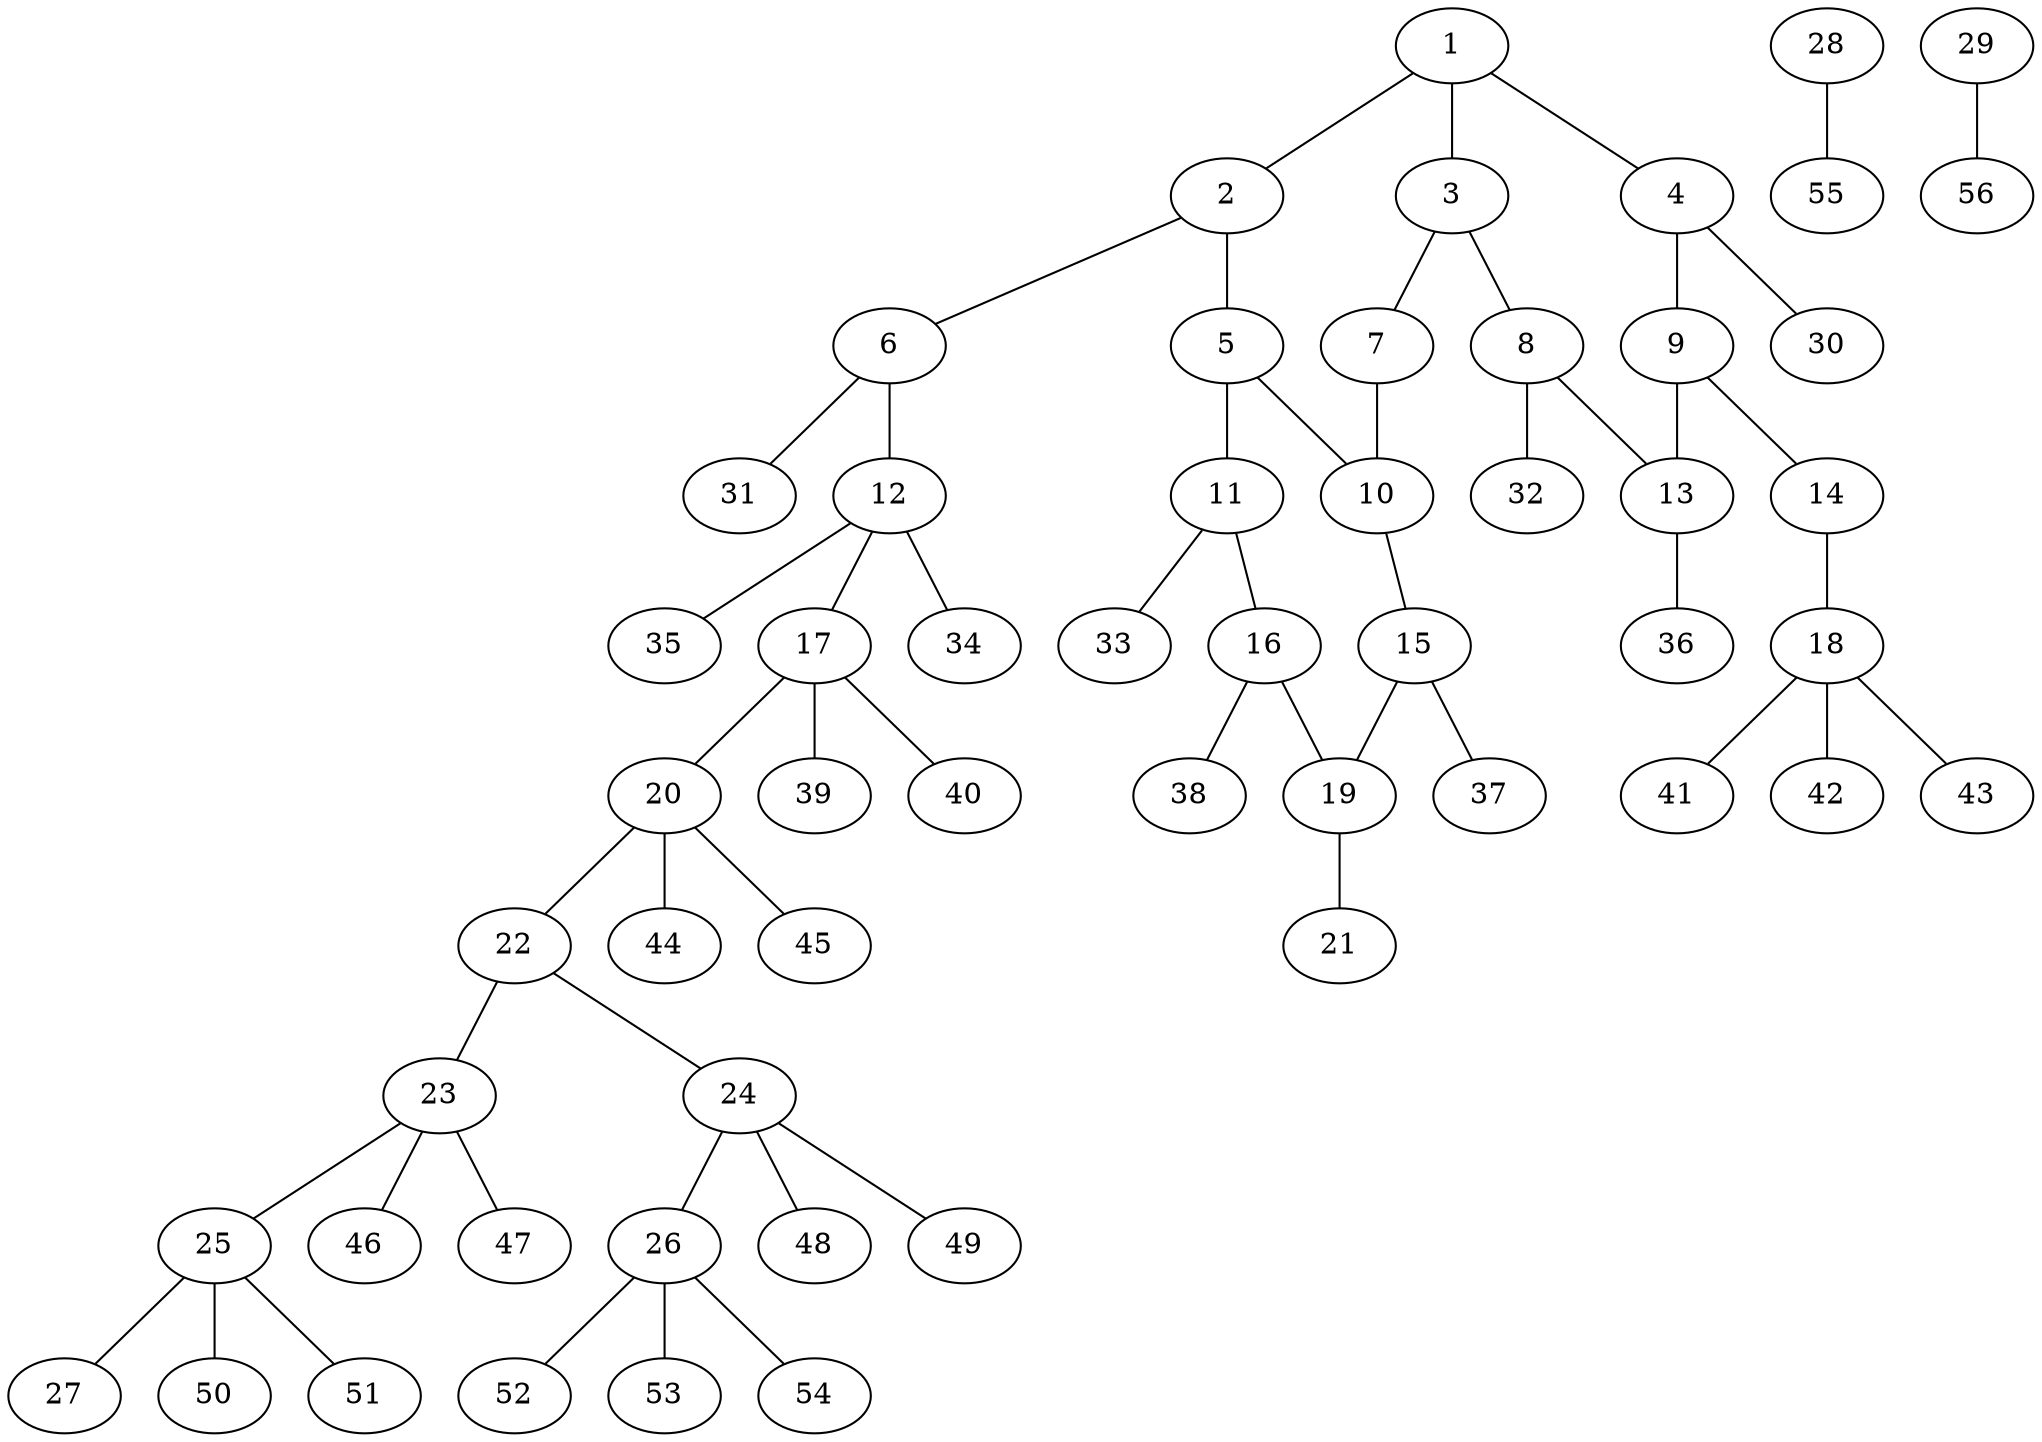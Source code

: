 graph molecule_2541 {
	1	 [chem=C];
	2	 [chem=C];
	1 -- 2	 [valence=2];
	3	 [chem=C];
	1 -- 3	 [valence=1];
	4	 [chem=C];
	1 -- 4	 [valence=1];
	5	 [chem=C];
	2 -- 5	 [valence=1];
	6	 [chem=N];
	2 -- 6	 [valence=1];
	7	 [chem=N];
	3 -- 7	 [valence=2];
	8	 [chem=C];
	3 -- 8	 [valence=1];
	9	 [chem=C];
	4 -- 9	 [valence=2];
	30	 [chem=H];
	4 -- 30	 [valence=1];
	10	 [chem=C];
	5 -- 10	 [valence=1];
	11	 [chem=C];
	5 -- 11	 [valence=2];
	12	 [chem=C];
	6 -- 12	 [valence=1];
	31	 [chem=H];
	6 -- 31	 [valence=1];
	7 -- 10	 [valence=1];
	13	 [chem=C];
	8 -- 13	 [valence=2];
	32	 [chem=H];
	8 -- 32	 [valence=1];
	9 -- 13	 [valence=1];
	14	 [chem=O];
	9 -- 14	 [valence=1];
	15	 [chem=C];
	10 -- 15	 [valence=2];
	16	 [chem=C];
	11 -- 16	 [valence=1];
	33	 [chem=H];
	11 -- 33	 [valence=1];
	17	 [chem=C];
	12 -- 17	 [valence=1];
	34	 [chem=H];
	12 -- 34	 [valence=1];
	35	 [chem=H];
	12 -- 35	 [valence=1];
	36	 [chem=H];
	13 -- 36	 [valence=1];
	18	 [chem=C];
	14 -- 18	 [valence=1];
	19	 [chem=C];
	15 -- 19	 [valence=1];
	37	 [chem=H];
	15 -- 37	 [valence=1];
	16 -- 19	 [valence=2];
	38	 [chem=H];
	16 -- 38	 [valence=1];
	20	 [chem=C];
	17 -- 20	 [valence=1];
	39	 [chem=H];
	17 -- 39	 [valence=1];
	40	 [chem=H];
	17 -- 40	 [valence=1];
	41	 [chem=H];
	18 -- 41	 [valence=1];
	42	 [chem=H];
	18 -- 42	 [valence=1];
	43	 [chem=H];
	18 -- 43	 [valence=1];
	21	 [chem=Cl];
	19 -- 21	 [valence=1];
	22	 [chem=N];
	20 -- 22	 [valence=1];
	44	 [chem=H];
	20 -- 44	 [valence=1];
	45	 [chem=H];
	20 -- 45	 [valence=1];
	23	 [chem=C];
	22 -- 23	 [valence=1];
	24	 [chem=C];
	22 -- 24	 [valence=1];
	25	 [chem=C];
	23 -- 25	 [valence=1];
	46	 [chem=H];
	23 -- 46	 [valence=1];
	47	 [chem=H];
	23 -- 47	 [valence=1];
	26	 [chem=C];
	24 -- 26	 [valence=1];
	48	 [chem=H];
	24 -- 48	 [valence=1];
	49	 [chem=H];
	24 -- 49	 [valence=1];
	27	 [chem=Cl];
	25 -- 27	 [valence=1];
	50	 [chem=H];
	25 -- 50	 [valence=1];
	51	 [chem=H];
	25 -- 51	 [valence=1];
	52	 [chem=H];
	26 -- 52	 [valence=1];
	53	 [chem=H];
	26 -- 53	 [valence=1];
	54	 [chem=H];
	26 -- 54	 [valence=1];
	28	 [chem=Cl];
	55	 [chem=H];
	28 -- 55	 [valence=1];
	29	 [chem=Cl];
	56	 [chem=H];
	29 -- 56	 [valence=1];
}
